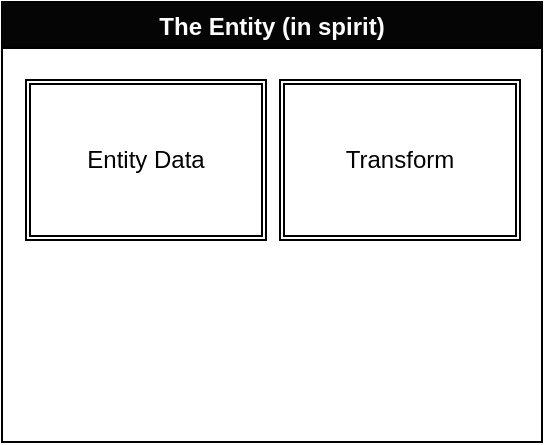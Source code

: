 <mxfile version="22.1.5" type="embed">
    <diagram id="B9TVrYJtZ6u2wQJnVaFX" name="Page-1">
        <mxGraphModel dx="860" dy="1187" grid="1" gridSize="10" guides="1" tooltips="1" connect="1" arrows="1" fold="1" page="1" pageScale="1" pageWidth="850" pageHeight="1100" math="0" shadow="0">
            <root>
                <mxCell id="0"/>
                <mxCell id="1" parent="0"/>
                <mxCell id="2" value="The Entity (in spirit)" style="swimlane;startSize=23;labelBackgroundColor=none;fillColor=#050505;fontColor=#FFFFFF;" vertex="1" parent="1">
                    <mxGeometry x="210" y="400" width="270" height="220" as="geometry"/>
                </mxCell>
                <mxCell id="9" value="Transform" style="shape=ext;double=1;rounded=0;whiteSpace=wrap;html=1;" vertex="1" parent="2">
                    <mxGeometry x="139" y="39" width="120" height="80" as="geometry"/>
                </mxCell>
                <mxCell id="4" value="Entity Data" style="shape=ext;double=1;rounded=0;whiteSpace=wrap;html=1;" vertex="1" parent="1">
                    <mxGeometry x="222" y="439" width="120" height="80" as="geometry"/>
                </mxCell>
            </root>
        </mxGraphModel>
    </diagram>
</mxfile>